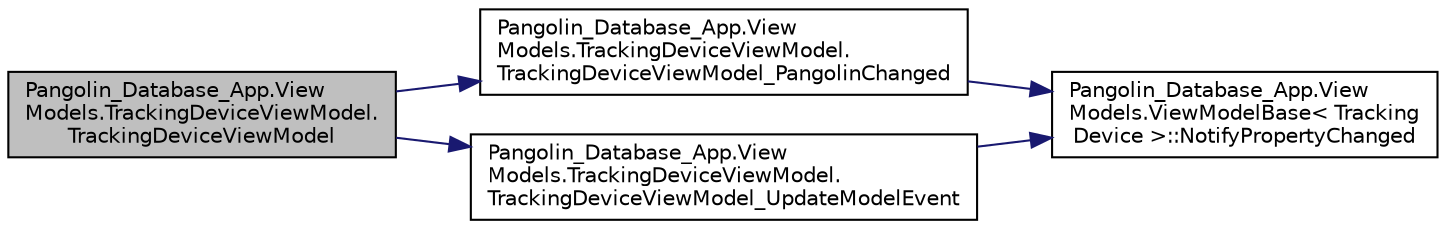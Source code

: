digraph "Pangolin_Database_App.ViewModels.TrackingDeviceViewModel.TrackingDeviceViewModel"
{
 // LATEX_PDF_SIZE
  edge [fontname="Helvetica",fontsize="10",labelfontname="Helvetica",labelfontsize="10"];
  node [fontname="Helvetica",fontsize="10",shape=record];
  rankdir="LR";
  Node1 [label="Pangolin_Database_App.View\lModels.TrackingDeviceViewModel.\lTrackingDeviceViewModel",height=0.2,width=0.4,color="black", fillcolor="grey75", style="filled", fontcolor="black",tooltip=" "];
  Node1 -> Node2 [color="midnightblue",fontsize="10",style="solid"];
  Node2 [label="Pangolin_Database_App.View\lModels.TrackingDeviceViewModel.\lTrackingDeviceViewModel_PangolinChanged",height=0.2,width=0.4,color="black", fillcolor="white", style="filled",URL="$class_pangolin___database___app_1_1_view_models_1_1_tracking_device_view_model.html#ae236463fb445803d89d81251659c0f52",tooltip=" "];
  Node2 -> Node3 [color="midnightblue",fontsize="10",style="solid"];
  Node3 [label="Pangolin_Database_App.View\lModels.ViewModelBase\< Tracking\lDevice \>::NotifyPropertyChanged",height=0.2,width=0.4,color="black", fillcolor="white", style="filled",URL="$class_pangolin___database___app_1_1_view_models_1_1_view_model_base.html#aec8e7d1e2646af4d9e9878755667b2ca",tooltip="Method if a property changed"];
  Node1 -> Node4 [color="midnightblue",fontsize="10",style="solid"];
  Node4 [label="Pangolin_Database_App.View\lModels.TrackingDeviceViewModel.\lTrackingDeviceViewModel_UpdateModelEvent",height=0.2,width=0.4,color="black", fillcolor="white", style="filled",URL="$class_pangolin___database___app_1_1_view_models_1_1_tracking_device_view_model.html#af191c0170b385eaa9d0fd6e01312a039",tooltip=" "];
  Node4 -> Node3 [color="midnightblue",fontsize="10",style="solid"];
}
